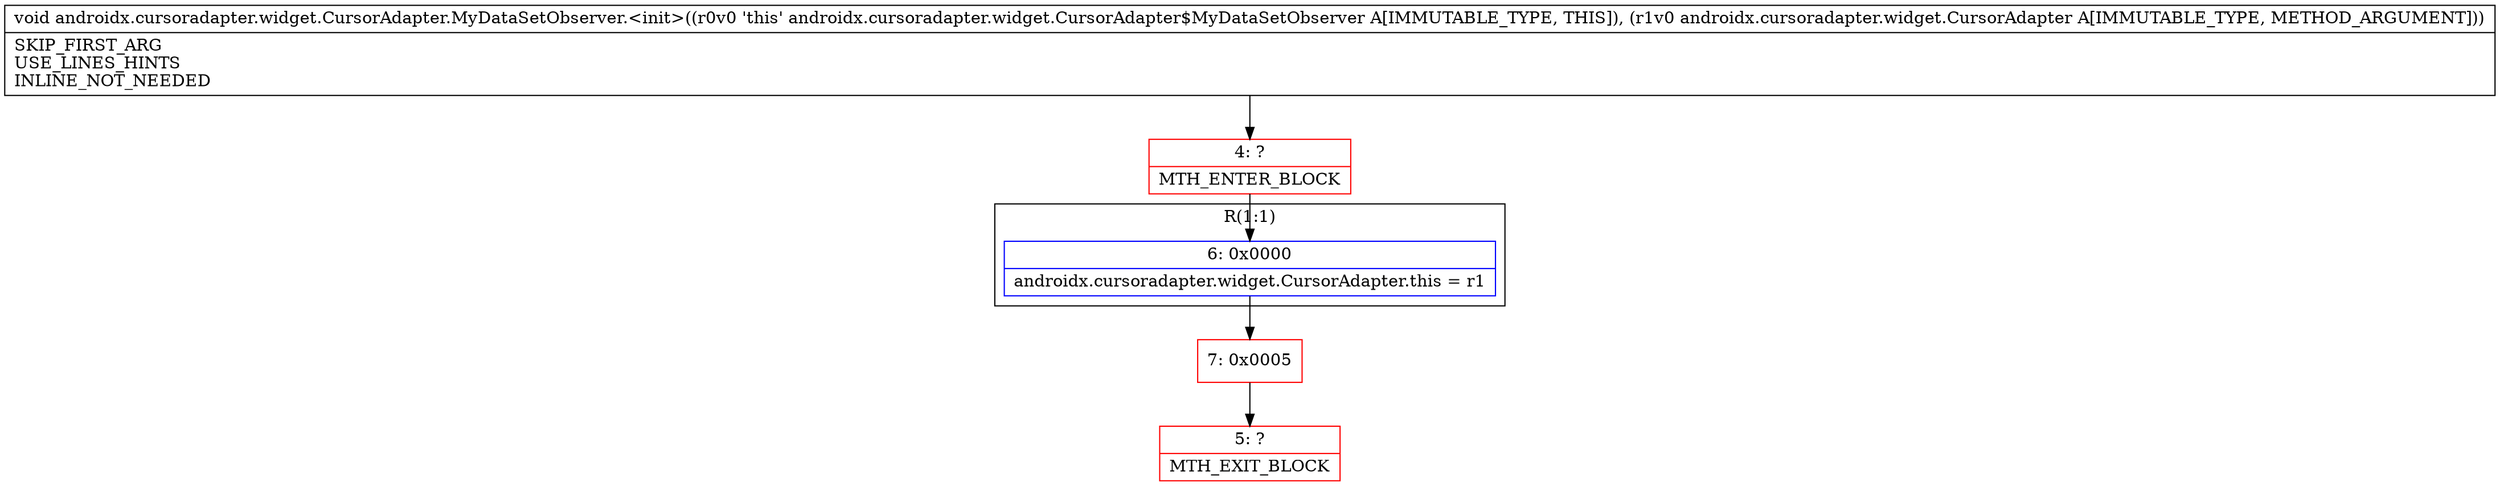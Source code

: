 digraph "CFG forandroidx.cursoradapter.widget.CursorAdapter.MyDataSetObserver.\<init\>(Landroidx\/cursoradapter\/widget\/CursorAdapter;)V" {
subgraph cluster_Region_726950350 {
label = "R(1:1)";
node [shape=record,color=blue];
Node_6 [shape=record,label="{6\:\ 0x0000|androidx.cursoradapter.widget.CursorAdapter.this = r1\l}"];
}
Node_4 [shape=record,color=red,label="{4\:\ ?|MTH_ENTER_BLOCK\l}"];
Node_7 [shape=record,color=red,label="{7\:\ 0x0005}"];
Node_5 [shape=record,color=red,label="{5\:\ ?|MTH_EXIT_BLOCK\l}"];
MethodNode[shape=record,label="{void androidx.cursoradapter.widget.CursorAdapter.MyDataSetObserver.\<init\>((r0v0 'this' androidx.cursoradapter.widget.CursorAdapter$MyDataSetObserver A[IMMUTABLE_TYPE, THIS]), (r1v0 androidx.cursoradapter.widget.CursorAdapter A[IMMUTABLE_TYPE, METHOD_ARGUMENT]))  | SKIP_FIRST_ARG\lUSE_LINES_HINTS\lINLINE_NOT_NEEDED\l}"];
MethodNode -> Node_4;Node_6 -> Node_7;
Node_4 -> Node_6;
Node_7 -> Node_5;
}

